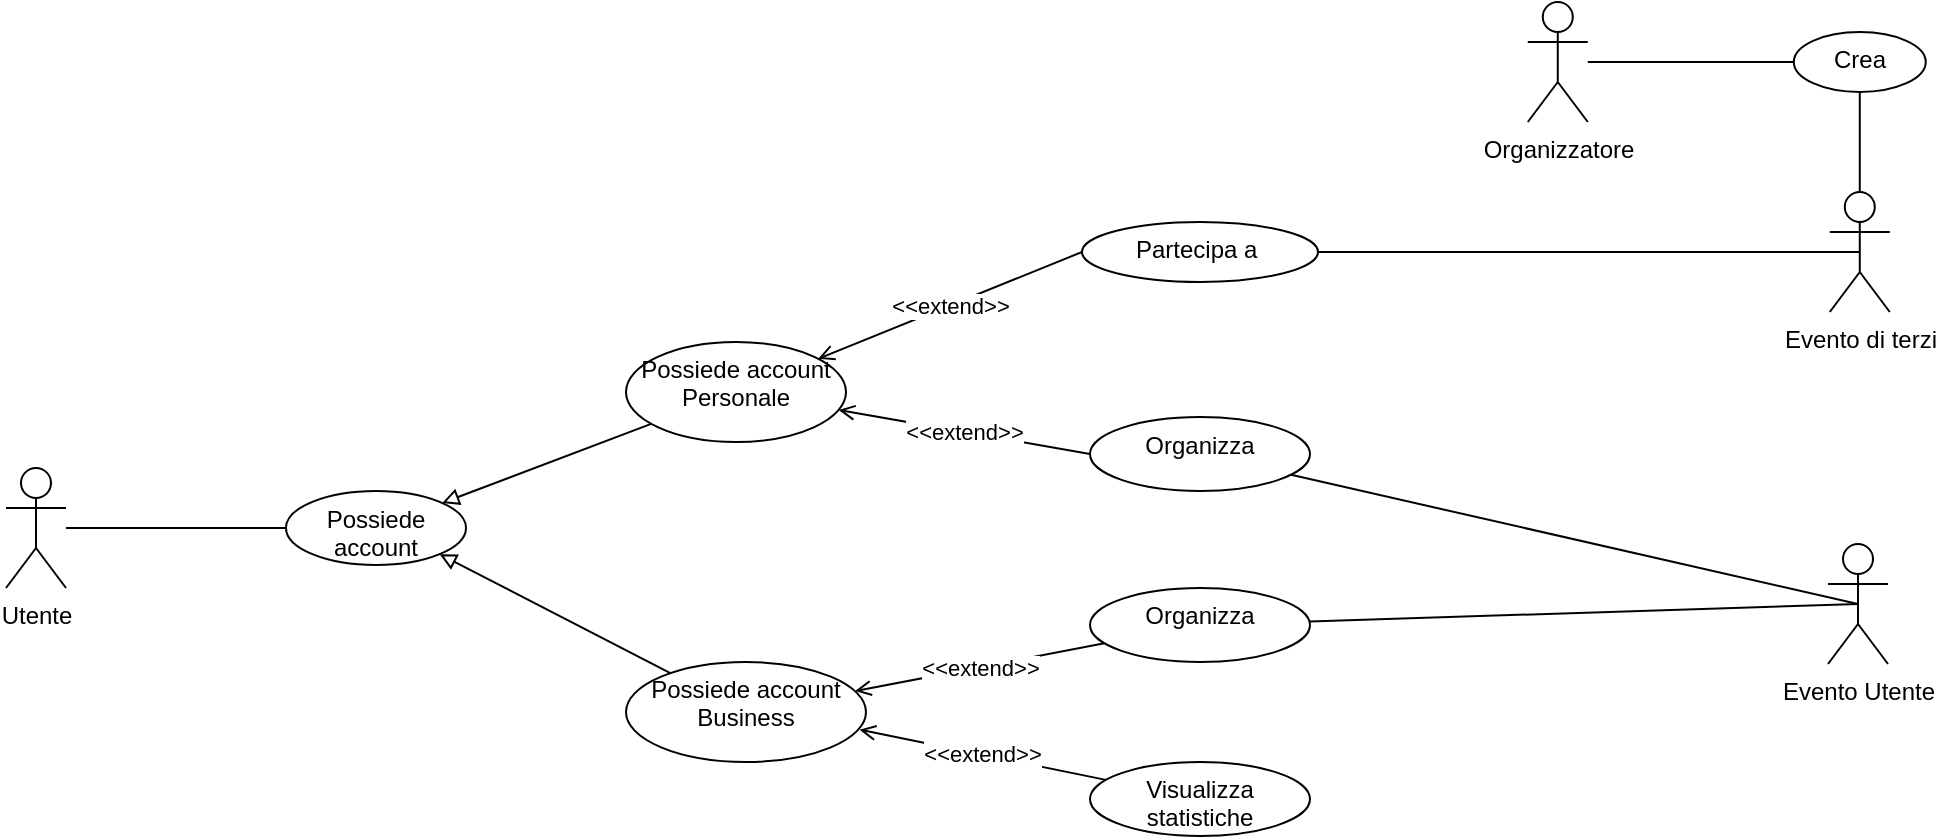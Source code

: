 <mxfile version="20.5.1" type="device"><diagram id="daOdpGX5oSWuSbb0eY4d" name="Page-1"><mxGraphModel dx="2852" dy="1538" grid="1" gridSize="10" guides="1" tooltips="1" connect="1" arrows="1" fold="1" page="1" pageScale="1" pageWidth="1169" pageHeight="827" math="0" shadow="0"><root><mxCell id="0"/><mxCell id="1" parent="0"/><mxCell id="swBphtSG7hjkWLVXsuKJ-6" value="" style="rounded=0;orthogonalLoop=1;jettySize=auto;html=1;endArrow=none;endFill=0;" parent="1" source="swBphtSG7hjkWLVXsuKJ-1" target="swBphtSG7hjkWLVXsuKJ-5" edge="1"><mxGeometry relative="1" as="geometry"/></mxCell><mxCell id="swBphtSG7hjkWLVXsuKJ-1" value="Utente" style="shape=umlActor;verticalLabelPosition=bottom;verticalAlign=top;html=1;" parent="1" vertex="1"><mxGeometry x="110" y="383" width="30" height="60" as="geometry"/></mxCell><mxCell id="swBphtSG7hjkWLVXsuKJ-5" value="Possiede account" style="ellipse;whiteSpace=wrap;html=1;verticalAlign=top;" parent="1" vertex="1"><mxGeometry x="250" y="394.5" width="90" height="37" as="geometry"/></mxCell><mxCell id="swBphtSG7hjkWLVXsuKJ-9" style="edgeStyle=none;rounded=0;orthogonalLoop=1;jettySize=auto;html=1;endArrow=block;endFill=0;" parent="1" source="swBphtSG7hjkWLVXsuKJ-7" target="swBphtSG7hjkWLVXsuKJ-5" edge="1"><mxGeometry relative="1" as="geometry"/></mxCell><mxCell id="swBphtSG7hjkWLVXsuKJ-14" value="&amp;lt;&amp;lt;extend&amp;gt;&amp;gt;" style="edgeStyle=none;rounded=0;orthogonalLoop=1;jettySize=auto;html=1;endArrow=open;endFill=0;exitX=0;exitY=0.5;exitDx=0;exitDy=0;" parent="1" source="swBphtSG7hjkWLVXsuKJ-13" target="swBphtSG7hjkWLVXsuKJ-7" edge="1"><mxGeometry relative="1" as="geometry"/></mxCell><mxCell id="swBphtSG7hjkWLVXsuKJ-15" value="&lt;meta charset=&quot;utf-8&quot;&gt;&lt;span style=&quot;color: rgb(0, 0, 0); font-family: Helvetica; font-size: 11px; font-style: normal; font-variant-ligatures: normal; font-variant-caps: normal; font-weight: 400; letter-spacing: normal; orphans: 2; text-align: center; text-indent: 0px; text-transform: none; widows: 2; word-spacing: 0px; -webkit-text-stroke-width: 0px; background-color: rgb(255, 255, 255); text-decoration-thickness: initial; text-decoration-style: initial; text-decoration-color: initial; float: none; display: inline !important;&quot;&gt;&amp;lt;&amp;lt;extend&amp;gt;&amp;gt;&lt;/span&gt;" style="edgeStyle=none;rounded=0;orthogonalLoop=1;jettySize=auto;html=1;endArrow=open;endFill=0;exitX=0;exitY=0.5;exitDx=0;exitDy=0;" parent="1" source="swBphtSG7hjkWLVXsuKJ-12" target="swBphtSG7hjkWLVXsuKJ-7" edge="1"><mxGeometry relative="1" as="geometry"/></mxCell><mxCell id="swBphtSG7hjkWLVXsuKJ-7" value="Possiede account Personale" style="ellipse;whiteSpace=wrap;html=1;verticalAlign=top;" parent="1" vertex="1"><mxGeometry x="420" y="320" width="110" height="50" as="geometry"/></mxCell><mxCell id="swBphtSG7hjkWLVXsuKJ-10" style="edgeStyle=none;rounded=0;orthogonalLoop=1;jettySize=auto;html=1;entryX=1;entryY=1;entryDx=0;entryDy=0;endArrow=block;endFill=0;" parent="1" source="swBphtSG7hjkWLVXsuKJ-8" target="swBphtSG7hjkWLVXsuKJ-5" edge="1"><mxGeometry relative="1" as="geometry"/></mxCell><mxCell id="swBphtSG7hjkWLVXsuKJ-8" value="Possiede account Business" style="ellipse;whiteSpace=wrap;html=1;verticalAlign=top;" parent="1" vertex="1"><mxGeometry x="420" y="480" width="120" height="50" as="geometry"/></mxCell><mxCell id="bZw6oLKaukykeVCkyJvr-5" style="rounded=0;orthogonalLoop=1;jettySize=auto;html=1;endArrow=none;endFill=0;entryX=0.5;entryY=0.5;entryDx=0;entryDy=0;entryPerimeter=0;" edge="1" parent="1" source="swBphtSG7hjkWLVXsuKJ-12" target="bZw6oLKaukykeVCkyJvr-1"><mxGeometry relative="1" as="geometry"/></mxCell><mxCell id="swBphtSG7hjkWLVXsuKJ-12" value="Organizza" style="ellipse;whiteSpace=wrap;html=1;verticalAlign=top;" parent="1" vertex="1"><mxGeometry x="652" y="357.5" width="110" height="37" as="geometry"/></mxCell><mxCell id="bZw6oLKaukykeVCkyJvr-12" style="edgeStyle=none;rounded=0;orthogonalLoop=1;jettySize=auto;html=1;entryX=0.5;entryY=0.5;entryDx=0;entryDy=0;entryPerimeter=0;endArrow=none;endFill=0;exitX=1;exitY=0.5;exitDx=0;exitDy=0;" edge="1" parent="1" source="swBphtSG7hjkWLVXsuKJ-13" target="bZw6oLKaukykeVCkyJvr-11"><mxGeometry relative="1" as="geometry"><mxPoint x="765.998" y="262.598" as="sourcePoint"/></mxGeometry></mxCell><mxCell id="swBphtSG7hjkWLVXsuKJ-13" value="Partecipa a&amp;nbsp;" style="ellipse;whiteSpace=wrap;html=1;verticalAlign=top;" parent="1" vertex="1"><mxGeometry x="648" y="260" width="118" height="30" as="geometry"/></mxCell><mxCell id="swBphtSG7hjkWLVXsuKJ-21" value="&lt;meta charset=&quot;utf-8&quot;&gt;&lt;span style=&quot;color: rgb(0, 0, 0); font-family: Helvetica; font-size: 11px; font-style: normal; font-variant-ligatures: normal; font-variant-caps: normal; font-weight: 400; letter-spacing: normal; orphans: 2; text-align: center; text-indent: 0px; text-transform: none; widows: 2; word-spacing: 0px; -webkit-text-stroke-width: 0px; background-color: rgb(255, 255, 255); text-decoration-thickness: initial; text-decoration-style: initial; text-decoration-color: initial; float: none; display: inline !important;&quot;&gt;&amp;lt;&amp;lt;extend&amp;gt;&amp;gt;&lt;/span&gt;" style="edgeStyle=none;rounded=0;orthogonalLoop=1;jettySize=auto;html=1;endArrow=open;endFill=0;" parent="1" source="swBphtSG7hjkWLVXsuKJ-19" target="swBphtSG7hjkWLVXsuKJ-8" edge="1"><mxGeometry relative="1" as="geometry"/></mxCell><mxCell id="bZw6oLKaukykeVCkyJvr-6" style="edgeStyle=none;rounded=0;orthogonalLoop=1;jettySize=auto;html=1;endArrow=none;endFill=0;entryX=0.5;entryY=0.5;entryDx=0;entryDy=0;entryPerimeter=0;" edge="1" parent="1" source="swBphtSG7hjkWLVXsuKJ-19" target="bZw6oLKaukykeVCkyJvr-1"><mxGeometry relative="1" as="geometry"><mxPoint x="1030" y="450" as="targetPoint"/></mxGeometry></mxCell><mxCell id="swBphtSG7hjkWLVXsuKJ-19" value="Organizza" style="ellipse;whiteSpace=wrap;html=1;verticalAlign=top;" parent="1" vertex="1"><mxGeometry x="652" y="443" width="110" height="37" as="geometry"/></mxCell><mxCell id="swBphtSG7hjkWLVXsuKJ-24" value="&lt;meta charset=&quot;utf-8&quot;&gt;&lt;span style=&quot;color: rgb(0, 0, 0); font-family: Helvetica; font-size: 11px; font-style: normal; font-variant-ligatures: normal; font-variant-caps: normal; font-weight: 400; letter-spacing: normal; orphans: 2; text-align: center; text-indent: 0px; text-transform: none; widows: 2; word-spacing: 0px; -webkit-text-stroke-width: 0px; background-color: rgb(255, 255, 255); text-decoration-thickness: initial; text-decoration-style: initial; text-decoration-color: initial; float: none; display: inline !important;&quot;&gt;&amp;lt;&amp;lt;extend&amp;gt;&amp;gt;&lt;/span&gt;" style="edgeStyle=none;rounded=0;orthogonalLoop=1;jettySize=auto;html=1;entryX=0.973;entryY=0.677;entryDx=0;entryDy=0;entryPerimeter=0;endArrow=open;endFill=0;" parent="1" source="swBphtSG7hjkWLVXsuKJ-23" target="swBphtSG7hjkWLVXsuKJ-8" edge="1"><mxGeometry relative="1" as="geometry"/></mxCell><mxCell id="swBphtSG7hjkWLVXsuKJ-23" value="Visualizza statistiche" style="ellipse;whiteSpace=wrap;html=1;verticalAlign=top;" parent="1" vertex="1"><mxGeometry x="652" y="530" width="110" height="37" as="geometry"/></mxCell><mxCell id="bZw6oLKaukykeVCkyJvr-1" value="Evento Utente" style="shape=umlActor;verticalLabelPosition=bottom;verticalAlign=top;html=1;" vertex="1" parent="1"><mxGeometry x="1021" y="421" width="30" height="60" as="geometry"/></mxCell><mxCell id="bZw6oLKaukykeVCkyJvr-14" value="" style="edgeStyle=none;rounded=0;orthogonalLoop=1;jettySize=auto;html=1;endArrow=none;endFill=0;" edge="1" parent="1" source="bZw6oLKaukykeVCkyJvr-2" target="bZw6oLKaukykeVCkyJvr-13"><mxGeometry relative="1" as="geometry"/></mxCell><mxCell id="bZw6oLKaukykeVCkyJvr-2" value="Organizzatore" style="shape=umlActor;verticalLabelPosition=bottom;verticalAlign=top;html=1;" vertex="1" parent="1"><mxGeometry x="870.89" y="150" width="30" height="60" as="geometry"/></mxCell><mxCell id="bZw6oLKaukykeVCkyJvr-11" value="Evento di terzi" style="shape=umlActor;verticalLabelPosition=bottom;verticalAlign=top;html=1;" vertex="1" parent="1"><mxGeometry x="1021.89" y="245" width="30" height="60" as="geometry"/></mxCell><mxCell id="bZw6oLKaukykeVCkyJvr-15" value="" style="edgeStyle=none;rounded=0;orthogonalLoop=1;jettySize=auto;html=1;endArrow=none;endFill=0;" edge="1" parent="1" source="bZw6oLKaukykeVCkyJvr-13" target="bZw6oLKaukykeVCkyJvr-11"><mxGeometry relative="1" as="geometry"/></mxCell><mxCell id="bZw6oLKaukykeVCkyJvr-13" value="Crea" style="ellipse;whiteSpace=wrap;html=1;verticalAlign=top;" vertex="1" parent="1"><mxGeometry x="1003.89" y="165" width="66" height="30" as="geometry"/></mxCell></root></mxGraphModel></diagram></mxfile>